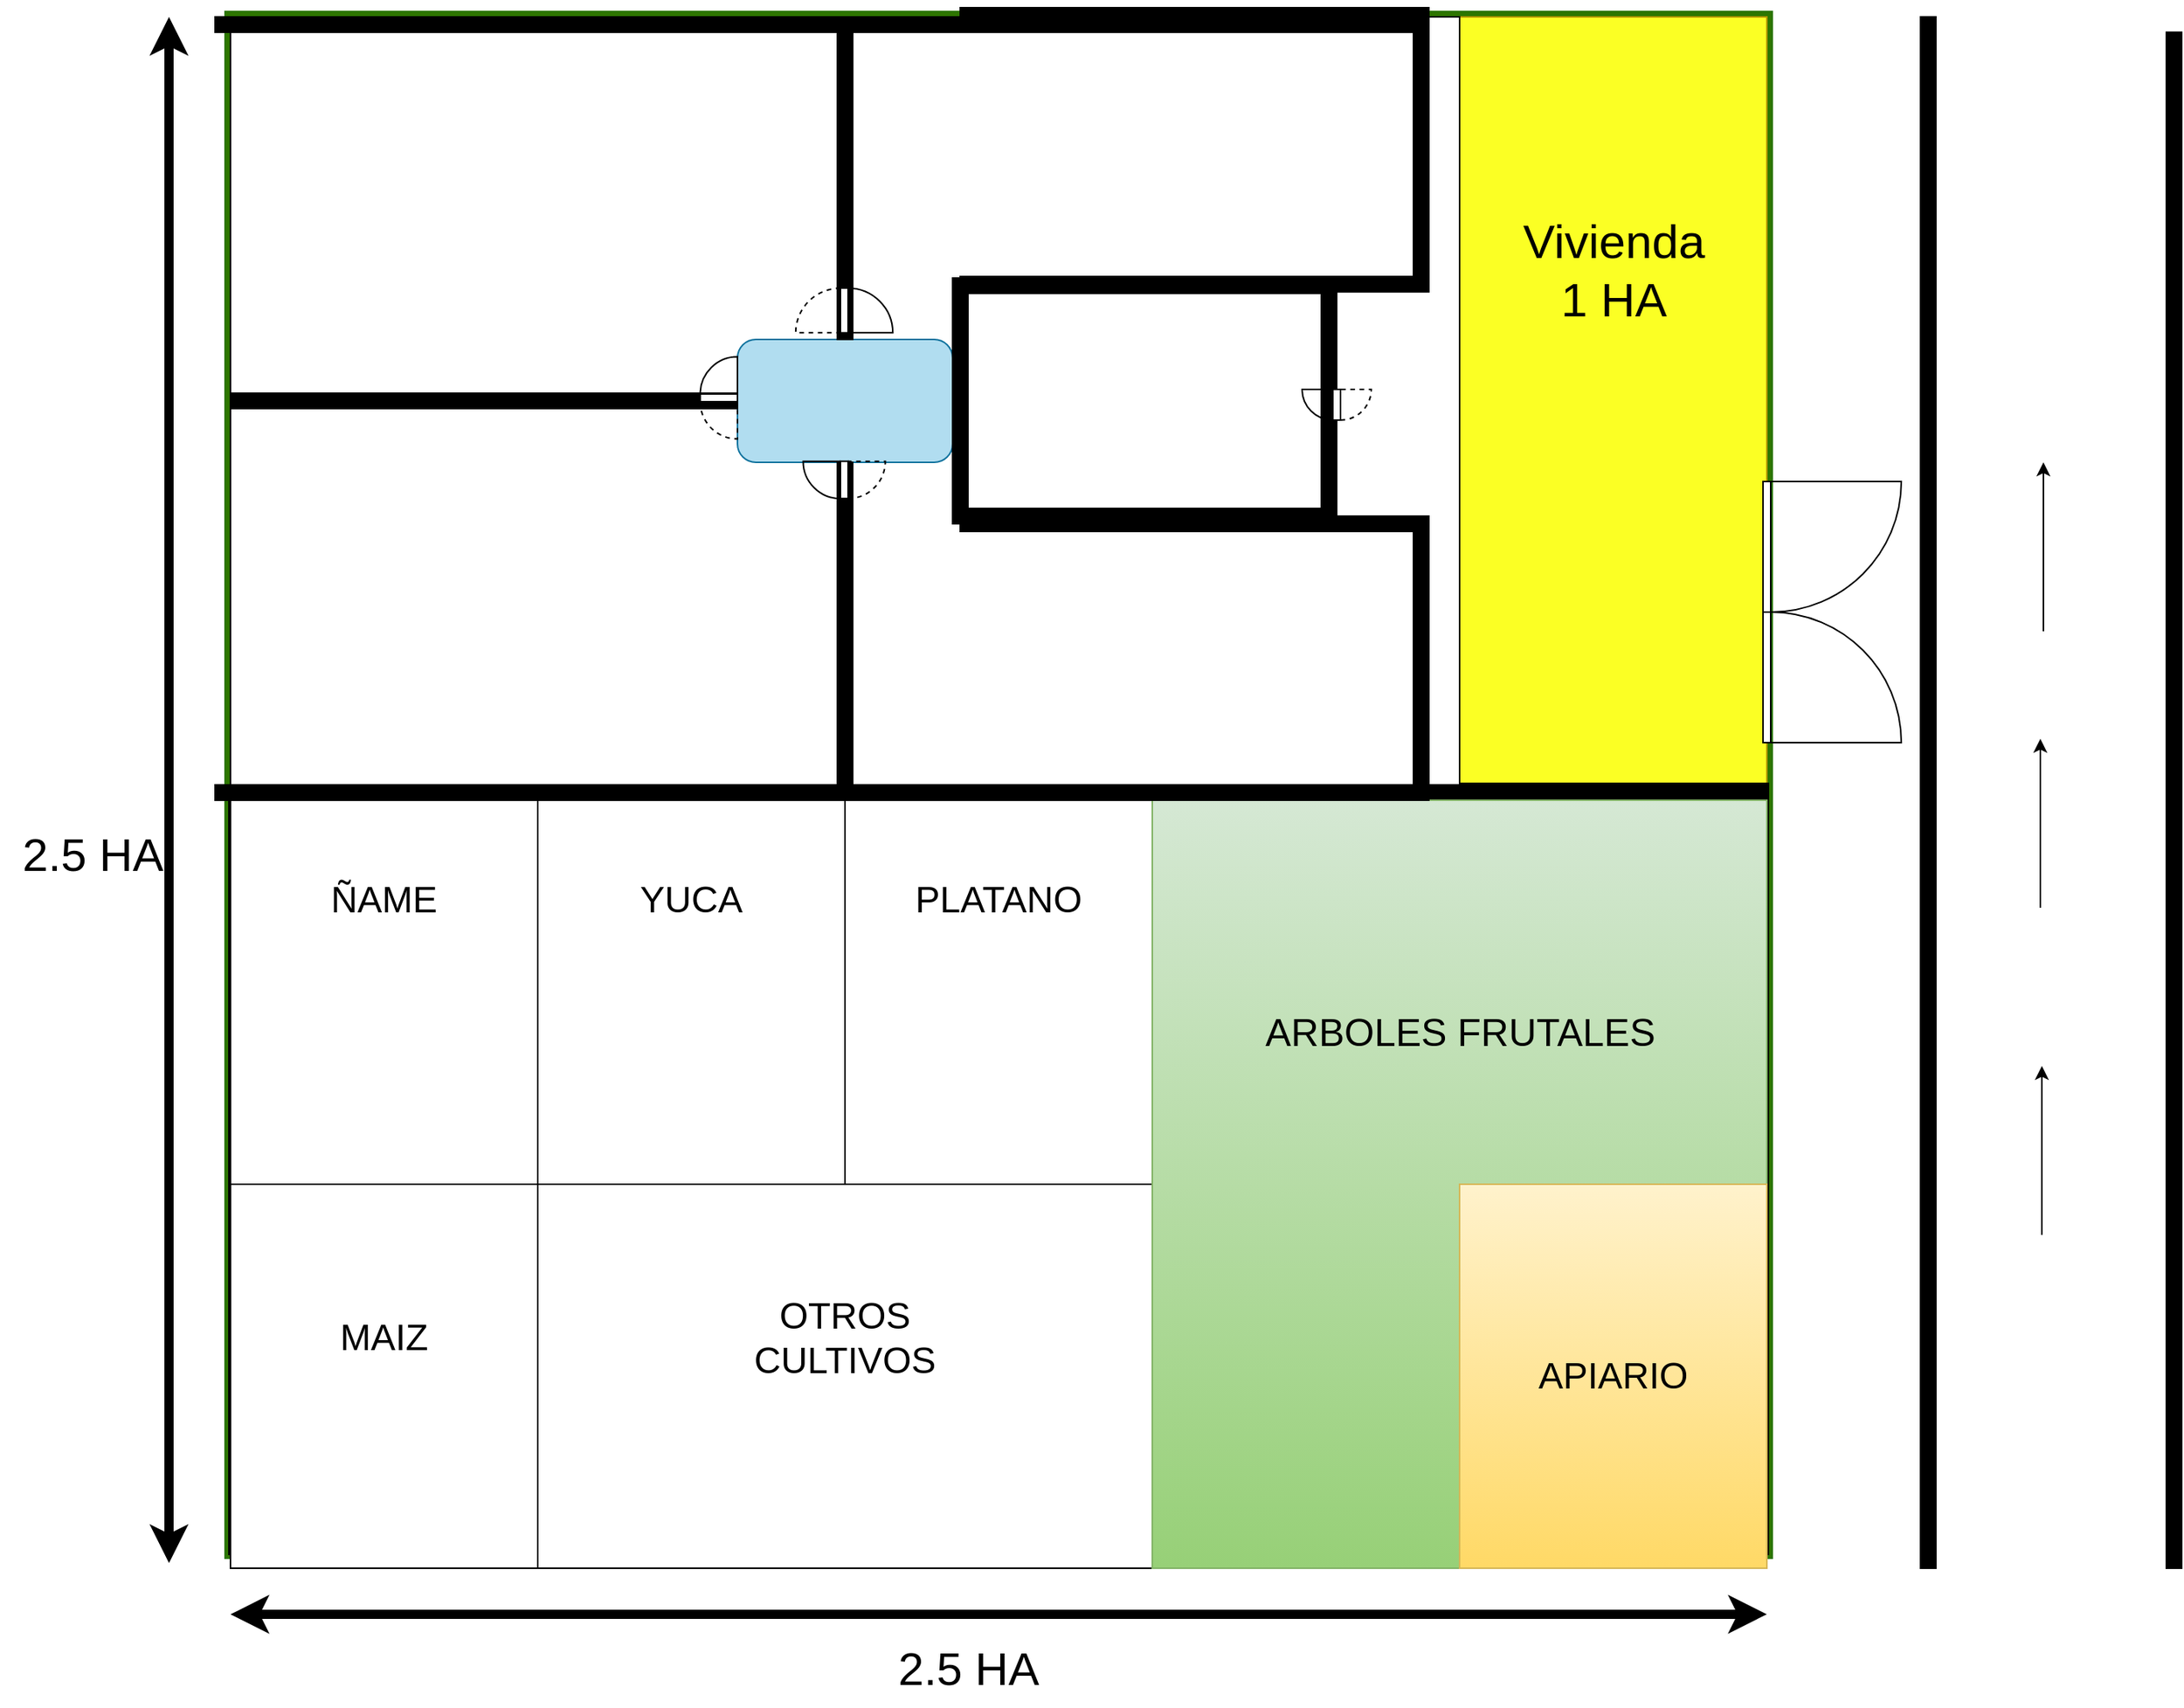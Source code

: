 <mxfile version="26.0.12">
  <diagram name="Page-1" id="4bd5d27a-524c-7e24-5d5f-89a86ee4fca1">
    <mxGraphModel dx="2095" dy="1973" grid="1" gridSize="10" guides="1" tooltips="1" connect="1" arrows="1" fold="1" page="1" pageScale="1" pageWidth="1100" pageHeight="850" background="none" math="0" shadow="0">
      <root>
        <mxCell id="0" />
        <mxCell id="1" parent="0" />
        <mxCell id="XGM9a50_ZVe8VgWGHPhA-1" value="" style="whiteSpace=wrap;html=1;aspect=fixed;strokeWidth=8;fillColor=light-dark(#b5e981, #4a890c);fontColor=#ffffff;strokeColor=#2D7600;" vertex="1" parent="1">
          <mxGeometry x="620" y="-450" width="1000" height="1000" as="geometry" />
        </mxCell>
        <mxCell id="XGM9a50_ZVe8VgWGHPhA-3" value="" style="endArrow=classic;startArrow=classic;html=1;rounded=0;strokeWidth=6;" edge="1" parent="1">
          <mxGeometry width="50" height="50" relative="1" as="geometry">
            <mxPoint x="580" y="556.667" as="sourcePoint" />
            <mxPoint x="580" y="-450" as="targetPoint" />
            <Array as="points">
              <mxPoint x="580" y="-120" />
            </Array>
          </mxGeometry>
        </mxCell>
        <mxCell id="XGM9a50_ZVe8VgWGHPhA-8" value="&lt;span style=&quot;font-size: 30px;&quot;&gt;2.5 HA&lt;/span&gt;" style="text;html=1;align=center;verticalAlign=middle;resizable=0;points=[];autosize=1;strokeColor=none;fillColor=none;strokeWidth=4;perimeterSpacing=0;" vertex="1" parent="1">
          <mxGeometry x="470" y="70" width="120" height="50" as="geometry" />
        </mxCell>
        <mxCell id="XGM9a50_ZVe8VgWGHPhA-9" value="&lt;span style=&quot;font-size: 30px;&quot;&gt;2.5 HA&lt;/span&gt;" style="text;html=1;align=center;verticalAlign=middle;resizable=0;points=[];autosize=1;strokeColor=none;fillColor=none;strokeWidth=4;perimeterSpacing=0;" vertex="1" parent="1">
          <mxGeometry x="1040" y="600" width="120" height="50" as="geometry" />
        </mxCell>
        <mxCell id="XGM9a50_ZVe8VgWGHPhA-10" value="" style="endArrow=classic;startArrow=classic;html=1;rounded=0;strokeWidth=6;" edge="1" parent="1">
          <mxGeometry width="50" height="50" relative="1" as="geometry">
            <mxPoint x="620" y="590" as="sourcePoint" />
            <mxPoint x="1620" y="590" as="targetPoint" />
            <Array as="points">
              <mxPoint x="1110" y="590" />
            </Array>
          </mxGeometry>
        </mxCell>
        <mxCell id="XGM9a50_ZVe8VgWGHPhA-84" value="" style="verticalLabelPosition=bottom;verticalAlign=top;html=1;shape=mxgraph.basic.rect;fillColor2=none;strokeWidth=1;size=0;indent=0;fillColor=light-dark(#fbff24, #675000);strokeColor=#B09500;fontColor=#000000;" vertex="1" parent="1">
          <mxGeometry x="1420" y="-450" width="200" height="500" as="geometry" />
        </mxCell>
        <mxCell id="XGM9a50_ZVe8VgWGHPhA-89" value="" style="verticalLabelPosition=bottom;verticalAlign=top;html=1;shape=mxgraph.basic.rect;fillColor2=none;strokeWidth=1;size=0;indent=0;" vertex="1" parent="1">
          <mxGeometry x="620" y="50" width="1000" height="500" as="geometry" />
        </mxCell>
        <mxCell id="XGM9a50_ZVe8VgWGHPhA-91" value="&lt;font style=&quot;font-size: 31px;&quot;&gt;Vivienda&lt;/font&gt;&lt;div&gt;&lt;font style=&quot;font-size: 31px;&quot;&gt;1 HA&lt;/font&gt;&lt;/div&gt;" style="text;html=1;align=center;verticalAlign=middle;resizable=0;points=[];autosize=1;strokeColor=none;fillColor=none;" vertex="1" parent="1">
          <mxGeometry x="1450" y="-330" width="140" height="90" as="geometry" />
        </mxCell>
        <mxCell id="XGM9a50_ZVe8VgWGHPhA-93" value="" style="verticalLabelPosition=bottom;verticalAlign=top;html=1;shape=mxgraph.basic.patternFillRect;fillStyle=diag;step=5;fillStrokeWidth=0.2;fillStrokeColor=#dddddd;strokeWidth=3;perimeterSpacing=0;shadow=0;fillColor=light-dark(#9bdcfd, #198cc4);fontColor=#ffffff;strokeColor=light-dark(#000000, #51afe7);" vertex="1" parent="1">
          <mxGeometry x="620" y="50" width="1000" height="500" as="geometry" />
        </mxCell>
        <mxCell id="XGM9a50_ZVe8VgWGHPhA-97" value="" style="rounded=0;whiteSpace=wrap;html=1;" vertex="1" parent="1">
          <mxGeometry x="620" y="-450" width="800" height="500" as="geometry" />
        </mxCell>
        <mxCell id="XGM9a50_ZVe8VgWGHPhA-98" value="" style="rounded=0;whiteSpace=wrap;html=1;" vertex="1" parent="1">
          <mxGeometry x="620" y="-450" width="400" height="250" as="geometry" />
        </mxCell>
        <mxCell id="XGM9a50_ZVe8VgWGHPhA-100" value="" style="rounded=0;whiteSpace=wrap;html=1;" vertex="1" parent="1">
          <mxGeometry x="1020" y="-450" width="400" height="500" as="geometry" />
        </mxCell>
        <mxCell id="XGM9a50_ZVe8VgWGHPhA-101" value="" style="rounded=0;whiteSpace=wrap;html=1;" vertex="1" parent="1">
          <mxGeometry x="620" y="-200" width="400" height="250" as="geometry" />
        </mxCell>
        <mxCell id="XGM9a50_ZVe8VgWGHPhA-103" value="" style="rounded=1;whiteSpace=wrap;html=1;fillColor=#b1ddf0;strokeColor=#10739e;" vertex="1" parent="1">
          <mxGeometry x="950" y="-240" width="140" height="80" as="geometry" />
        </mxCell>
        <mxCell id="XGM9a50_ZVe8VgWGHPhA-104" value="" style="verticalLabelPosition=bottom;html=1;verticalAlign=top;align=center;shape=mxgraph.floorplan.wall;fillColor=strokeColor;direction=south;" vertex="1" parent="1">
          <mxGeometry x="1015" y="-450" width="10" height="210" as="geometry" />
        </mxCell>
        <mxCell id="XGM9a50_ZVe8VgWGHPhA-106" value="" style="verticalLabelPosition=bottom;html=1;verticalAlign=top;align=center;shape=mxgraph.floorplan.wall;fillColor=strokeColor;" vertex="1" parent="1">
          <mxGeometry x="620" y="-205" width="330" height="10" as="geometry" />
        </mxCell>
        <mxCell id="XGM9a50_ZVe8VgWGHPhA-109" value="" style="verticalLabelPosition=bottom;html=1;verticalAlign=top;align=center;shape=mxgraph.floorplan.wall;fillColor=strokeColor;direction=south;" vertex="1" parent="1">
          <mxGeometry x="1015" y="-160" width="10" height="210" as="geometry" />
        </mxCell>
        <mxCell id="XGM9a50_ZVe8VgWGHPhA-112" value="" style="verticalLabelPosition=bottom;html=1;verticalAlign=top;align=center;shape=mxgraph.floorplan.room;fillColor=strokeColor;" vertex="1" parent="1">
          <mxGeometry x="1090" y="-280" width="250" height="160" as="geometry" />
        </mxCell>
        <mxCell id="XGM9a50_ZVe8VgWGHPhA-114" value="" style="verticalLabelPosition=bottom;html=1;verticalAlign=top;align=center;shape=mxgraph.floorplan.wall;fillColor=strokeColor;" vertex="1" parent="1">
          <mxGeometry x="610" y="50" width="1010" height="10" as="geometry" />
        </mxCell>
        <mxCell id="XGM9a50_ZVe8VgWGHPhA-115" value="" style="rounded=0;whiteSpace=wrap;html=1;" vertex="1" parent="1">
          <mxGeometry x="620" y="60" width="200" height="250" as="geometry" />
        </mxCell>
        <mxCell id="XGM9a50_ZVe8VgWGHPhA-116" value="" style="rounded=0;whiteSpace=wrap;html=1;" vertex="1" parent="1">
          <mxGeometry x="620" y="310" width="200" height="250" as="geometry" />
        </mxCell>
        <mxCell id="XGM9a50_ZVe8VgWGHPhA-117" value="" style="rounded=0;whiteSpace=wrap;html=1;" vertex="1" parent="1">
          <mxGeometry x="820" y="310" width="400" height="250" as="geometry" />
        </mxCell>
        <mxCell id="XGM9a50_ZVe8VgWGHPhA-120" value="" style="rounded=0;whiteSpace=wrap;html=1;" vertex="1" parent="1">
          <mxGeometry x="820" y="60" width="200" height="250" as="geometry" />
        </mxCell>
        <mxCell id="XGM9a50_ZVe8VgWGHPhA-121" value="" style="rounded=0;whiteSpace=wrap;html=1;" vertex="1" parent="1">
          <mxGeometry x="1020" y="60" width="200" height="250" as="geometry" />
        </mxCell>
        <mxCell id="XGM9a50_ZVe8VgWGHPhA-124" value="" style="rounded=0;whiteSpace=wrap;html=1;fillColor=#d5e8d4;gradientColor=#97d077;strokeColor=#82b366;align=left;" vertex="1" parent="1">
          <mxGeometry x="1220" y="60" width="400" height="500" as="geometry" />
        </mxCell>
        <mxCell id="XGM9a50_ZVe8VgWGHPhA-123" value="&lt;font style=&quot;font-size: 24px;&quot;&gt;APIARIO&lt;/font&gt;" style="rounded=0;whiteSpace=wrap;html=1;fillColor=#fff2cc;gradientColor=#ffd966;strokeColor=#d6b656;" vertex="1" parent="1">
          <mxGeometry x="1420" y="310" width="200" height="250" as="geometry" />
        </mxCell>
        <mxCell id="XGM9a50_ZVe8VgWGHPhA-125" value="&lt;font style=&quot;font-size: 25px;&quot;&gt;ARBOLES FRUTALES&lt;/font&gt;" style="text;html=1;align=center;verticalAlign=middle;resizable=0;points=[];autosize=1;strokeColor=none;fillColor=none;" vertex="1" parent="1">
          <mxGeometry x="1280" y="190" width="280" height="40" as="geometry" />
        </mxCell>
        <mxCell id="XGM9a50_ZVe8VgWGHPhA-126" value="&lt;font style=&quot;font-size: 24px;&quot;&gt;PLATANO&lt;/font&gt;" style="text;html=1;align=center;verticalAlign=middle;whiteSpace=wrap;rounded=0;" vertex="1" parent="1">
          <mxGeometry x="1090" y="110" width="60" height="30" as="geometry" />
        </mxCell>
        <mxCell id="XGM9a50_ZVe8VgWGHPhA-128" value="&lt;span style=&quot;font-size: 24px;&quot;&gt;YUCA&lt;/span&gt;" style="text;html=1;align=center;verticalAlign=middle;whiteSpace=wrap;rounded=0;" vertex="1" parent="1">
          <mxGeometry x="890" y="110" width="60" height="30" as="geometry" />
        </mxCell>
        <mxCell id="XGM9a50_ZVe8VgWGHPhA-130" value="&lt;font style=&quot;font-size: 24px;&quot;&gt;ÑAME&lt;/font&gt;" style="text;html=1;align=center;verticalAlign=middle;whiteSpace=wrap;rounded=0;" vertex="1" parent="1">
          <mxGeometry x="690" y="110" width="60" height="30" as="geometry" />
        </mxCell>
        <mxCell id="XGM9a50_ZVe8VgWGHPhA-133" value="&lt;font style=&quot;font-size: 24px;&quot;&gt;MAIZ&lt;/font&gt;" style="text;html=1;align=center;verticalAlign=middle;whiteSpace=wrap;rounded=0;" vertex="1" parent="1">
          <mxGeometry x="690" y="395" width="60" height="30" as="geometry" />
        </mxCell>
        <mxCell id="XGM9a50_ZVe8VgWGHPhA-135" value="&lt;font style=&quot;font-size: 24px;&quot;&gt;OTROS CULTIVOS&lt;/font&gt;" style="text;html=1;align=center;verticalAlign=middle;whiteSpace=wrap;rounded=0;" vertex="1" parent="1">
          <mxGeometry x="990" y="395" width="60" height="30" as="geometry" />
        </mxCell>
        <mxCell id="XGM9a50_ZVe8VgWGHPhA-138" value="" style="verticalLabelPosition=bottom;html=1;verticalAlign=top;align=center;shape=mxgraph.floorplan.wallU;fillColor=strokeColor;rotation=90;" vertex="1" parent="1">
          <mxGeometry x="1155" y="-185" width="185" height="305" as="geometry" />
        </mxCell>
        <mxCell id="XGM9a50_ZVe8VgWGHPhA-139" value="" style="verticalLabelPosition=bottom;html=1;verticalAlign=top;align=center;shape=mxgraph.floorplan.wallU;fillColor=strokeColor;rotation=90;" vertex="1" parent="1">
          <mxGeometry x="1155" y="-516" width="185" height="305" as="geometry" />
        </mxCell>
        <mxCell id="XGM9a50_ZVe8VgWGHPhA-140" value="" style="verticalLabelPosition=bottom;html=1;verticalAlign=top;align=center;shape=mxgraph.floorplan.wall;fillColor=strokeColor;" vertex="1" parent="1">
          <mxGeometry x="610" y="-450" width="780" height="10" as="geometry" />
        </mxCell>
        <mxCell id="XGM9a50_ZVe8VgWGHPhA-141" value="" style="verticalLabelPosition=bottom;html=1;verticalAlign=top;align=center;shape=mxgraph.floorplan.doorDoubleAction;aspect=fixed;rotation=-90;" vertex="1" parent="1">
          <mxGeometry x="1004.96" y="-288.86" width="29.09" height="60" as="geometry" />
        </mxCell>
        <mxCell id="XGM9a50_ZVe8VgWGHPhA-142" value="" style="verticalLabelPosition=bottom;html=1;verticalAlign=top;align=center;shape=mxgraph.floorplan.doorDoubleAction;aspect=fixed;rotation=90;" vertex="1" parent="1">
          <mxGeometry x="1007.38" y="-173.56" width="24.24" height="50" as="geometry" />
        </mxCell>
        <mxCell id="XGM9a50_ZVe8VgWGHPhA-143" value="" style="verticalLabelPosition=bottom;html=1;verticalAlign=top;align=center;shape=mxgraph.floorplan.doorDoubleAction;aspect=fixed;rotation=-180;" vertex="1" parent="1">
          <mxGeometry x="925.76" y="-227" width="24.24" height="50" as="geometry" />
        </mxCell>
        <mxCell id="XGM9a50_ZVe8VgWGHPhA-144" value="" style="verticalLabelPosition=bottom;html=1;verticalAlign=top;align=center;shape=mxgraph.floorplan.doorDoubleAction;aspect=fixed;rotation=90;" vertex="1" parent="1">
          <mxGeometry x="1330" y="-218.13" width="20" height="41.25" as="geometry" />
        </mxCell>
        <mxCell id="XGM9a50_ZVe8VgWGHPhA-145" value="" style="verticalLabelPosition=bottom;html=1;verticalAlign=top;align=center;shape=mxgraph.floorplan.wall;fillColor=strokeColor;direction=south;" vertex="1" parent="1">
          <mxGeometry x="1720" y="-450" width="10" height="1010" as="geometry" />
        </mxCell>
        <mxCell id="XGM9a50_ZVe8VgWGHPhA-146" value="" style="verticalLabelPosition=bottom;html=1;verticalAlign=top;align=center;shape=mxgraph.floorplan.wall;fillColor=strokeColor;direction=south;" vertex="1" parent="1">
          <mxGeometry x="1880" y="-440" width="10" height="1000" as="geometry" />
        </mxCell>
        <mxCell id="XGM9a50_ZVe8VgWGHPhA-149" value="" style="endArrow=classic;html=1;rounded=0;" edge="1" parent="1">
          <mxGeometry width="50" height="50" relative="1" as="geometry">
            <mxPoint x="1798" y="130" as="sourcePoint" />
            <mxPoint x="1798" y="20" as="targetPoint" />
          </mxGeometry>
        </mxCell>
        <mxCell id="XGM9a50_ZVe8VgWGHPhA-150" value="" style="endArrow=classic;html=1;rounded=0;" edge="1" parent="1">
          <mxGeometry width="50" height="50" relative="1" as="geometry">
            <mxPoint x="1799" y="343" as="sourcePoint" />
            <mxPoint x="1799" y="233" as="targetPoint" />
          </mxGeometry>
        </mxCell>
        <mxCell id="XGM9a50_ZVe8VgWGHPhA-151" value="" style="endArrow=classic;html=1;rounded=0;" edge="1" parent="1">
          <mxGeometry width="50" height="50" relative="1" as="geometry">
            <mxPoint x="1800" y="-50" as="sourcePoint" />
            <mxPoint x="1800" y="-160" as="targetPoint" />
          </mxGeometry>
        </mxCell>
        <mxCell id="XGM9a50_ZVe8VgWGHPhA-152" value="" style="verticalLabelPosition=bottom;html=1;verticalAlign=top;align=center;shape=mxgraph.floorplan.doorDouble;aspect=fixed;rotation=-90;" vertex="1" parent="1">
          <mxGeometry x="1577.66" y="-107.66" width="170" height="90.31" as="geometry" />
        </mxCell>
      </root>
    </mxGraphModel>
  </diagram>
</mxfile>
